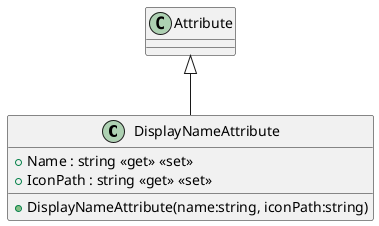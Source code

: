 @startuml
class DisplayNameAttribute {
    + Name : string <<get>> <<set>>
    + IconPath : string <<get>> <<set>>
    + DisplayNameAttribute(name:string, iconPath:string)
}
Attribute <|-- DisplayNameAttribute
@enduml
